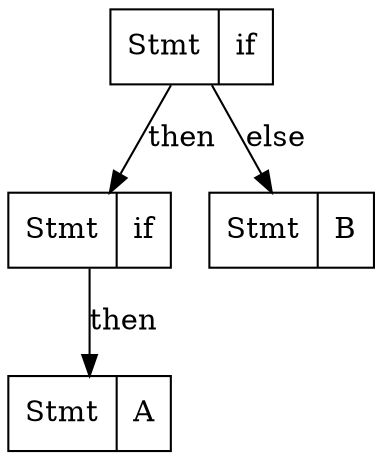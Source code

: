 digraph G {
  node [shape=record];
  stmt3 [label="Stmt|if"]
  stmt4 [label="Stmt|if"]
  stmtA2 [label="Stmt|A"]
  stmtB2 [label="Stmt|B"]
  stmt3 -> stmt4 [label="then"]
  stmt4 -> stmtA2 [label="then"]
  stmt3 -> stmtB2 [label="else"]
}
